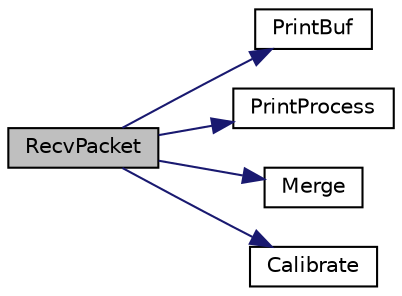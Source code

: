 digraph "RecvPacket"
{
  edge [fontname="Helvetica",fontsize="10",labelfontname="Helvetica",labelfontsize="10"];
  node [fontname="Helvetica",fontsize="10",shape=record];
  rankdir="LR";
  Node1 [label="RecvPacket",height=0.2,width=0.4,color="black", fillcolor="grey75", style="filled", fontcolor="black"];
  Node1 -> Node2 [color="midnightblue",fontsize="10",style="solid",fontname="Helvetica"];
  Node2 [label="PrintBuf",height=0.2,width=0.4,color="black", fillcolor="white", style="filled",URL="$as608_8c.html#a3d8886be110e0a7634efb4b469fcfdb4"];
  Node1 -> Node3 [color="midnightblue",fontsize="10",style="solid",fontname="Helvetica"];
  Node3 [label="PrintProcess",height=0.2,width=0.4,color="black", fillcolor="white", style="filled",URL="$as608_8c.html#a27526a33736ab15d0fda08a1e871a1f0"];
  Node1 -> Node4 [color="midnightblue",fontsize="10",style="solid",fontname="Helvetica"];
  Node4 [label="Merge",height=0.2,width=0.4,color="black", fillcolor="white", style="filled",URL="$as608_8c.html#afe3350364056dcef1a4b3cafb9af7150"];
  Node1 -> Node5 [color="midnightblue",fontsize="10",style="solid",fontname="Helvetica"];
  Node5 [label="Calibrate",height=0.2,width=0.4,color="black", fillcolor="white", style="filled",URL="$as608_8c.html#a5f676c801c8da12f6d5577e09ee91c29"];
}
